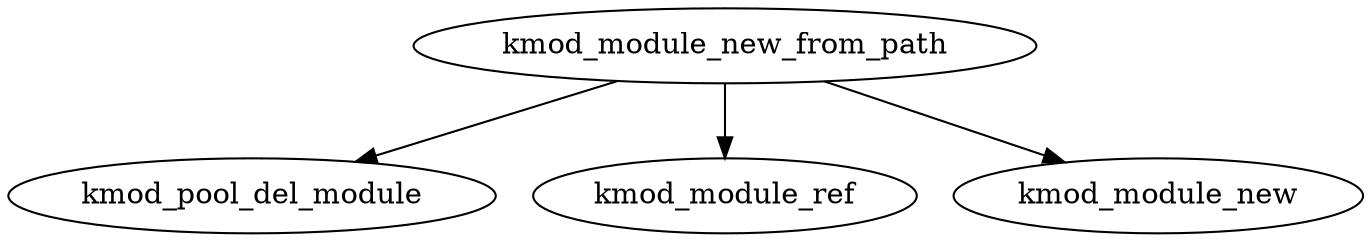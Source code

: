 digraph G {
	kmod_module_new_from_path -> kmod_pool_del_module;
	kmod_module_new_from_path -> kmod_module_ref;
	kmod_module_new_from_path -> kmod_module_new;
}

